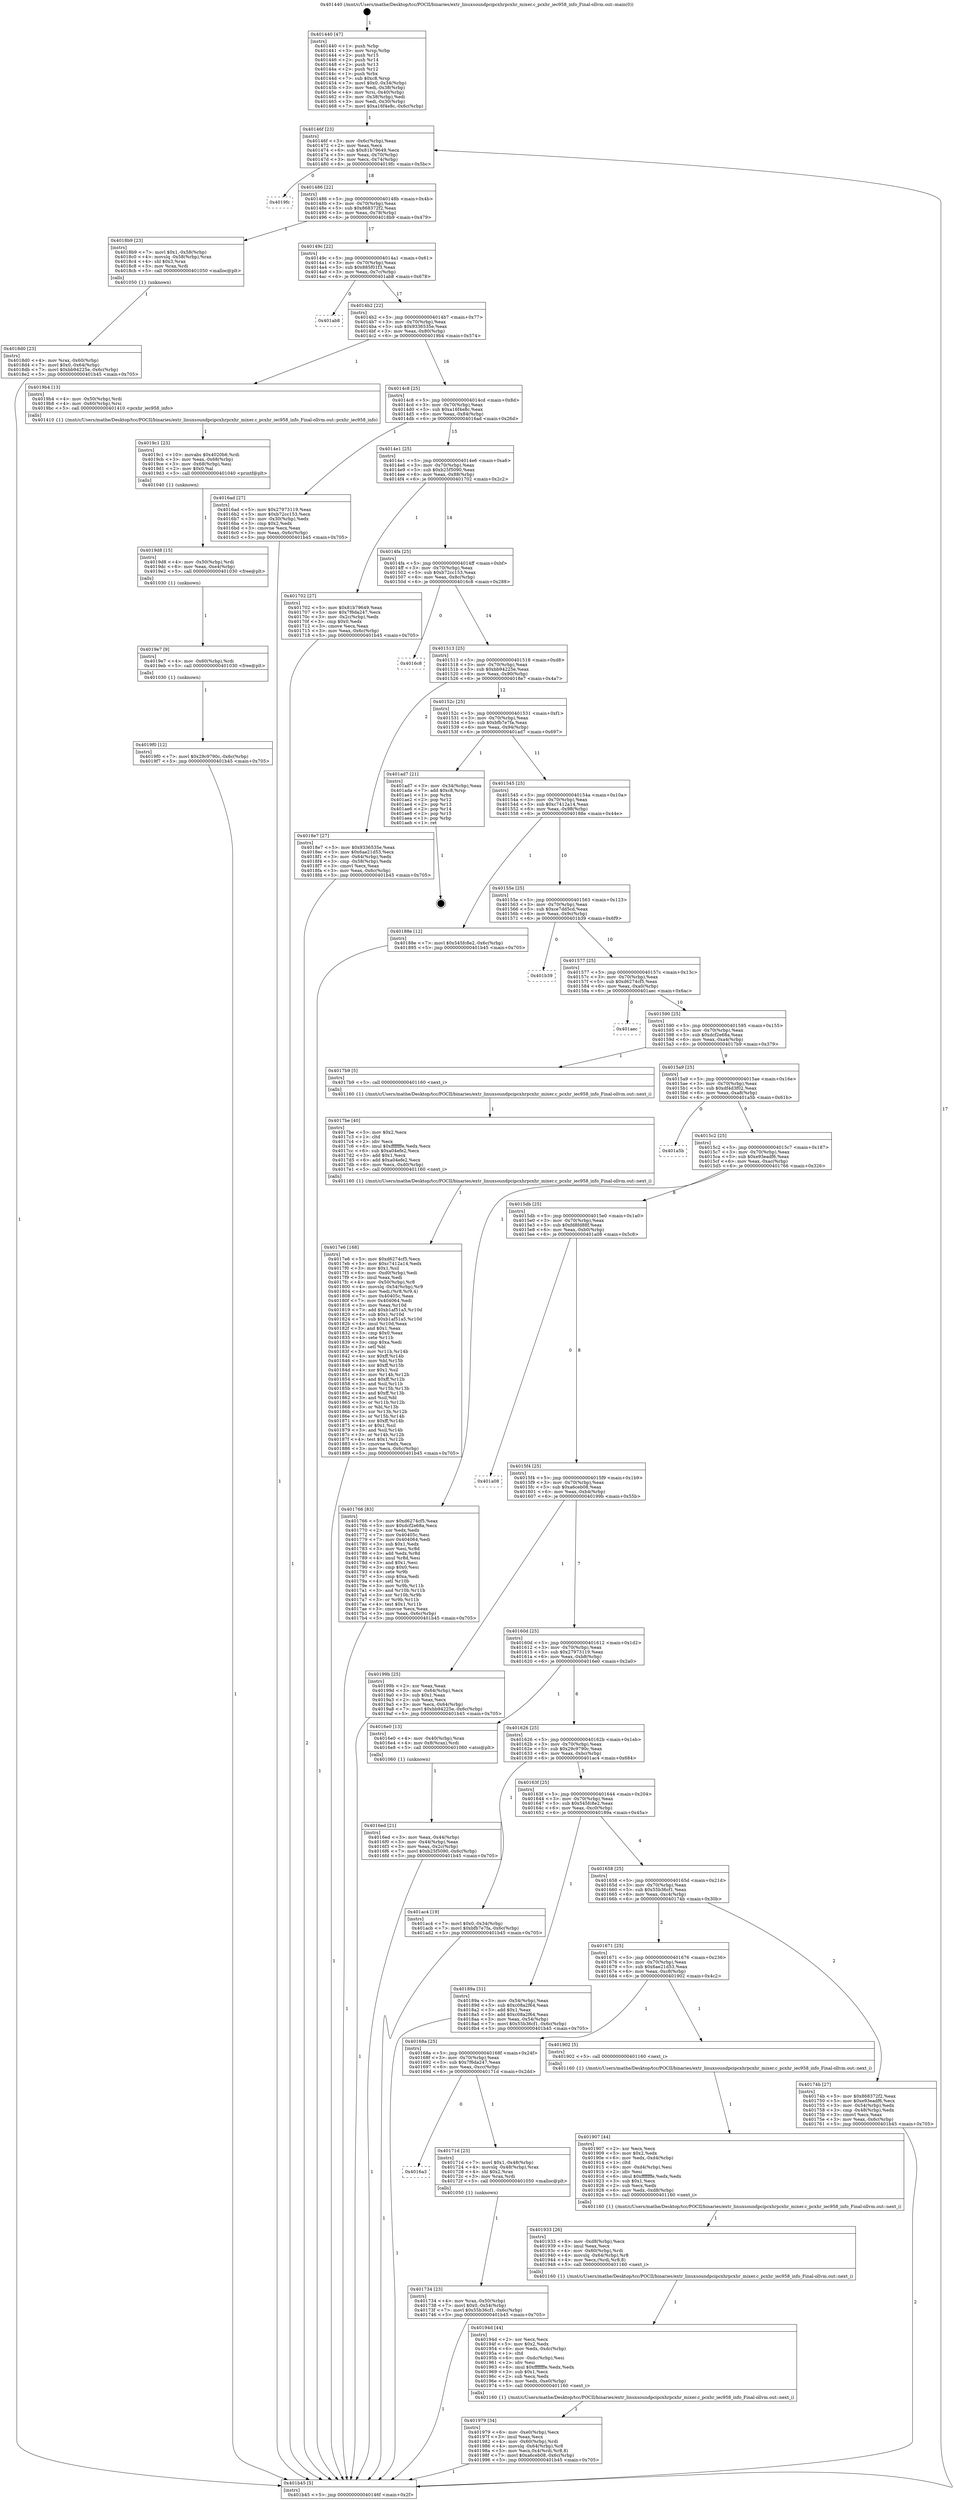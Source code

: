digraph "0x401440" {
  label = "0x401440 (/mnt/c/Users/mathe/Desktop/tcc/POCII/binaries/extr_linuxsoundpcipcxhrpcxhr_mixer.c_pcxhr_iec958_info_Final-ollvm.out::main(0))"
  labelloc = "t"
  node[shape=record]

  Entry [label="",width=0.3,height=0.3,shape=circle,fillcolor=black,style=filled]
  "0x40146f" [label="{
     0x40146f [23]\l
     | [instrs]\l
     &nbsp;&nbsp;0x40146f \<+3\>: mov -0x6c(%rbp),%eax\l
     &nbsp;&nbsp;0x401472 \<+2\>: mov %eax,%ecx\l
     &nbsp;&nbsp;0x401474 \<+6\>: sub $0x81b79649,%ecx\l
     &nbsp;&nbsp;0x40147a \<+3\>: mov %eax,-0x70(%rbp)\l
     &nbsp;&nbsp;0x40147d \<+3\>: mov %ecx,-0x74(%rbp)\l
     &nbsp;&nbsp;0x401480 \<+6\>: je 00000000004019fc \<main+0x5bc\>\l
  }"]
  "0x4019fc" [label="{
     0x4019fc\l
  }", style=dashed]
  "0x401486" [label="{
     0x401486 [22]\l
     | [instrs]\l
     &nbsp;&nbsp;0x401486 \<+5\>: jmp 000000000040148b \<main+0x4b\>\l
     &nbsp;&nbsp;0x40148b \<+3\>: mov -0x70(%rbp),%eax\l
     &nbsp;&nbsp;0x40148e \<+5\>: sub $0x868372f2,%eax\l
     &nbsp;&nbsp;0x401493 \<+3\>: mov %eax,-0x78(%rbp)\l
     &nbsp;&nbsp;0x401496 \<+6\>: je 00000000004018b9 \<main+0x479\>\l
  }"]
  Exit [label="",width=0.3,height=0.3,shape=circle,fillcolor=black,style=filled,peripheries=2]
  "0x4018b9" [label="{
     0x4018b9 [23]\l
     | [instrs]\l
     &nbsp;&nbsp;0x4018b9 \<+7\>: movl $0x1,-0x58(%rbp)\l
     &nbsp;&nbsp;0x4018c0 \<+4\>: movslq -0x58(%rbp),%rax\l
     &nbsp;&nbsp;0x4018c4 \<+4\>: shl $0x3,%rax\l
     &nbsp;&nbsp;0x4018c8 \<+3\>: mov %rax,%rdi\l
     &nbsp;&nbsp;0x4018cb \<+5\>: call 0000000000401050 \<malloc@plt\>\l
     | [calls]\l
     &nbsp;&nbsp;0x401050 \{1\} (unknown)\l
  }"]
  "0x40149c" [label="{
     0x40149c [22]\l
     | [instrs]\l
     &nbsp;&nbsp;0x40149c \<+5\>: jmp 00000000004014a1 \<main+0x61\>\l
     &nbsp;&nbsp;0x4014a1 \<+3\>: mov -0x70(%rbp),%eax\l
     &nbsp;&nbsp;0x4014a4 \<+5\>: sub $0x885f01f3,%eax\l
     &nbsp;&nbsp;0x4014a9 \<+3\>: mov %eax,-0x7c(%rbp)\l
     &nbsp;&nbsp;0x4014ac \<+6\>: je 0000000000401ab8 \<main+0x678\>\l
  }"]
  "0x4019f0" [label="{
     0x4019f0 [12]\l
     | [instrs]\l
     &nbsp;&nbsp;0x4019f0 \<+7\>: movl $0x29c9790c,-0x6c(%rbp)\l
     &nbsp;&nbsp;0x4019f7 \<+5\>: jmp 0000000000401b45 \<main+0x705\>\l
  }"]
  "0x401ab8" [label="{
     0x401ab8\l
  }", style=dashed]
  "0x4014b2" [label="{
     0x4014b2 [22]\l
     | [instrs]\l
     &nbsp;&nbsp;0x4014b2 \<+5\>: jmp 00000000004014b7 \<main+0x77\>\l
     &nbsp;&nbsp;0x4014b7 \<+3\>: mov -0x70(%rbp),%eax\l
     &nbsp;&nbsp;0x4014ba \<+5\>: sub $0x9336535e,%eax\l
     &nbsp;&nbsp;0x4014bf \<+3\>: mov %eax,-0x80(%rbp)\l
     &nbsp;&nbsp;0x4014c2 \<+6\>: je 00000000004019b4 \<main+0x574\>\l
  }"]
  "0x4019e7" [label="{
     0x4019e7 [9]\l
     | [instrs]\l
     &nbsp;&nbsp;0x4019e7 \<+4\>: mov -0x60(%rbp),%rdi\l
     &nbsp;&nbsp;0x4019eb \<+5\>: call 0000000000401030 \<free@plt\>\l
     | [calls]\l
     &nbsp;&nbsp;0x401030 \{1\} (unknown)\l
  }"]
  "0x4019b4" [label="{
     0x4019b4 [13]\l
     | [instrs]\l
     &nbsp;&nbsp;0x4019b4 \<+4\>: mov -0x50(%rbp),%rdi\l
     &nbsp;&nbsp;0x4019b8 \<+4\>: mov -0x60(%rbp),%rsi\l
     &nbsp;&nbsp;0x4019bc \<+5\>: call 0000000000401410 \<pcxhr_iec958_info\>\l
     | [calls]\l
     &nbsp;&nbsp;0x401410 \{1\} (/mnt/c/Users/mathe/Desktop/tcc/POCII/binaries/extr_linuxsoundpcipcxhrpcxhr_mixer.c_pcxhr_iec958_info_Final-ollvm.out::pcxhr_iec958_info)\l
  }"]
  "0x4014c8" [label="{
     0x4014c8 [25]\l
     | [instrs]\l
     &nbsp;&nbsp;0x4014c8 \<+5\>: jmp 00000000004014cd \<main+0x8d\>\l
     &nbsp;&nbsp;0x4014cd \<+3\>: mov -0x70(%rbp),%eax\l
     &nbsp;&nbsp;0x4014d0 \<+5\>: sub $0xa16f4e8c,%eax\l
     &nbsp;&nbsp;0x4014d5 \<+6\>: mov %eax,-0x84(%rbp)\l
     &nbsp;&nbsp;0x4014db \<+6\>: je 00000000004016ad \<main+0x26d\>\l
  }"]
  "0x4019d8" [label="{
     0x4019d8 [15]\l
     | [instrs]\l
     &nbsp;&nbsp;0x4019d8 \<+4\>: mov -0x50(%rbp),%rdi\l
     &nbsp;&nbsp;0x4019dc \<+6\>: mov %eax,-0xe4(%rbp)\l
     &nbsp;&nbsp;0x4019e2 \<+5\>: call 0000000000401030 \<free@plt\>\l
     | [calls]\l
     &nbsp;&nbsp;0x401030 \{1\} (unknown)\l
  }"]
  "0x4016ad" [label="{
     0x4016ad [27]\l
     | [instrs]\l
     &nbsp;&nbsp;0x4016ad \<+5\>: mov $0x27973119,%eax\l
     &nbsp;&nbsp;0x4016b2 \<+5\>: mov $0xb72cc153,%ecx\l
     &nbsp;&nbsp;0x4016b7 \<+3\>: mov -0x30(%rbp),%edx\l
     &nbsp;&nbsp;0x4016ba \<+3\>: cmp $0x2,%edx\l
     &nbsp;&nbsp;0x4016bd \<+3\>: cmovne %ecx,%eax\l
     &nbsp;&nbsp;0x4016c0 \<+3\>: mov %eax,-0x6c(%rbp)\l
     &nbsp;&nbsp;0x4016c3 \<+5\>: jmp 0000000000401b45 \<main+0x705\>\l
  }"]
  "0x4014e1" [label="{
     0x4014e1 [25]\l
     | [instrs]\l
     &nbsp;&nbsp;0x4014e1 \<+5\>: jmp 00000000004014e6 \<main+0xa6\>\l
     &nbsp;&nbsp;0x4014e6 \<+3\>: mov -0x70(%rbp),%eax\l
     &nbsp;&nbsp;0x4014e9 \<+5\>: sub $0xb25f5090,%eax\l
     &nbsp;&nbsp;0x4014ee \<+6\>: mov %eax,-0x88(%rbp)\l
     &nbsp;&nbsp;0x4014f4 \<+6\>: je 0000000000401702 \<main+0x2c2\>\l
  }"]
  "0x401b45" [label="{
     0x401b45 [5]\l
     | [instrs]\l
     &nbsp;&nbsp;0x401b45 \<+5\>: jmp 000000000040146f \<main+0x2f\>\l
  }"]
  "0x401440" [label="{
     0x401440 [47]\l
     | [instrs]\l
     &nbsp;&nbsp;0x401440 \<+1\>: push %rbp\l
     &nbsp;&nbsp;0x401441 \<+3\>: mov %rsp,%rbp\l
     &nbsp;&nbsp;0x401444 \<+2\>: push %r15\l
     &nbsp;&nbsp;0x401446 \<+2\>: push %r14\l
     &nbsp;&nbsp;0x401448 \<+2\>: push %r13\l
     &nbsp;&nbsp;0x40144a \<+2\>: push %r12\l
     &nbsp;&nbsp;0x40144c \<+1\>: push %rbx\l
     &nbsp;&nbsp;0x40144d \<+7\>: sub $0xc8,%rsp\l
     &nbsp;&nbsp;0x401454 \<+7\>: movl $0x0,-0x34(%rbp)\l
     &nbsp;&nbsp;0x40145b \<+3\>: mov %edi,-0x38(%rbp)\l
     &nbsp;&nbsp;0x40145e \<+4\>: mov %rsi,-0x40(%rbp)\l
     &nbsp;&nbsp;0x401462 \<+3\>: mov -0x38(%rbp),%edi\l
     &nbsp;&nbsp;0x401465 \<+3\>: mov %edi,-0x30(%rbp)\l
     &nbsp;&nbsp;0x401468 \<+7\>: movl $0xa16f4e8c,-0x6c(%rbp)\l
  }"]
  "0x4019c1" [label="{
     0x4019c1 [23]\l
     | [instrs]\l
     &nbsp;&nbsp;0x4019c1 \<+10\>: movabs $0x4020b6,%rdi\l
     &nbsp;&nbsp;0x4019cb \<+3\>: mov %eax,-0x68(%rbp)\l
     &nbsp;&nbsp;0x4019ce \<+3\>: mov -0x68(%rbp),%esi\l
     &nbsp;&nbsp;0x4019d1 \<+2\>: mov $0x0,%al\l
     &nbsp;&nbsp;0x4019d3 \<+5\>: call 0000000000401040 \<printf@plt\>\l
     | [calls]\l
     &nbsp;&nbsp;0x401040 \{1\} (unknown)\l
  }"]
  "0x401702" [label="{
     0x401702 [27]\l
     | [instrs]\l
     &nbsp;&nbsp;0x401702 \<+5\>: mov $0x81b79649,%eax\l
     &nbsp;&nbsp;0x401707 \<+5\>: mov $0x7f6da247,%ecx\l
     &nbsp;&nbsp;0x40170c \<+3\>: mov -0x2c(%rbp),%edx\l
     &nbsp;&nbsp;0x40170f \<+3\>: cmp $0x0,%edx\l
     &nbsp;&nbsp;0x401712 \<+3\>: cmove %ecx,%eax\l
     &nbsp;&nbsp;0x401715 \<+3\>: mov %eax,-0x6c(%rbp)\l
     &nbsp;&nbsp;0x401718 \<+5\>: jmp 0000000000401b45 \<main+0x705\>\l
  }"]
  "0x4014fa" [label="{
     0x4014fa [25]\l
     | [instrs]\l
     &nbsp;&nbsp;0x4014fa \<+5\>: jmp 00000000004014ff \<main+0xbf\>\l
     &nbsp;&nbsp;0x4014ff \<+3\>: mov -0x70(%rbp),%eax\l
     &nbsp;&nbsp;0x401502 \<+5\>: sub $0xb72cc153,%eax\l
     &nbsp;&nbsp;0x401507 \<+6\>: mov %eax,-0x8c(%rbp)\l
     &nbsp;&nbsp;0x40150d \<+6\>: je 00000000004016c8 \<main+0x288\>\l
  }"]
  "0x401979" [label="{
     0x401979 [34]\l
     | [instrs]\l
     &nbsp;&nbsp;0x401979 \<+6\>: mov -0xe0(%rbp),%ecx\l
     &nbsp;&nbsp;0x40197f \<+3\>: imul %eax,%ecx\l
     &nbsp;&nbsp;0x401982 \<+4\>: mov -0x60(%rbp),%rdi\l
     &nbsp;&nbsp;0x401986 \<+4\>: movslq -0x64(%rbp),%r8\l
     &nbsp;&nbsp;0x40198a \<+5\>: mov %ecx,0x4(%rdi,%r8,8)\l
     &nbsp;&nbsp;0x40198f \<+7\>: movl $0xa6ceb08,-0x6c(%rbp)\l
     &nbsp;&nbsp;0x401996 \<+5\>: jmp 0000000000401b45 \<main+0x705\>\l
  }"]
  "0x4016c8" [label="{
     0x4016c8\l
  }", style=dashed]
  "0x401513" [label="{
     0x401513 [25]\l
     | [instrs]\l
     &nbsp;&nbsp;0x401513 \<+5\>: jmp 0000000000401518 \<main+0xd8\>\l
     &nbsp;&nbsp;0x401518 \<+3\>: mov -0x70(%rbp),%eax\l
     &nbsp;&nbsp;0x40151b \<+5\>: sub $0xbb94225e,%eax\l
     &nbsp;&nbsp;0x401520 \<+6\>: mov %eax,-0x90(%rbp)\l
     &nbsp;&nbsp;0x401526 \<+6\>: je 00000000004018e7 \<main+0x4a7\>\l
  }"]
  "0x40194d" [label="{
     0x40194d [44]\l
     | [instrs]\l
     &nbsp;&nbsp;0x40194d \<+2\>: xor %ecx,%ecx\l
     &nbsp;&nbsp;0x40194f \<+5\>: mov $0x2,%edx\l
     &nbsp;&nbsp;0x401954 \<+6\>: mov %edx,-0xdc(%rbp)\l
     &nbsp;&nbsp;0x40195a \<+1\>: cltd\l
     &nbsp;&nbsp;0x40195b \<+6\>: mov -0xdc(%rbp),%esi\l
     &nbsp;&nbsp;0x401961 \<+2\>: idiv %esi\l
     &nbsp;&nbsp;0x401963 \<+6\>: imul $0xfffffffe,%edx,%edx\l
     &nbsp;&nbsp;0x401969 \<+3\>: sub $0x1,%ecx\l
     &nbsp;&nbsp;0x40196c \<+2\>: sub %ecx,%edx\l
     &nbsp;&nbsp;0x40196e \<+6\>: mov %edx,-0xe0(%rbp)\l
     &nbsp;&nbsp;0x401974 \<+5\>: call 0000000000401160 \<next_i\>\l
     | [calls]\l
     &nbsp;&nbsp;0x401160 \{1\} (/mnt/c/Users/mathe/Desktop/tcc/POCII/binaries/extr_linuxsoundpcipcxhrpcxhr_mixer.c_pcxhr_iec958_info_Final-ollvm.out::next_i)\l
  }"]
  "0x4018e7" [label="{
     0x4018e7 [27]\l
     | [instrs]\l
     &nbsp;&nbsp;0x4018e7 \<+5\>: mov $0x9336535e,%eax\l
     &nbsp;&nbsp;0x4018ec \<+5\>: mov $0x6ae21d53,%ecx\l
     &nbsp;&nbsp;0x4018f1 \<+3\>: mov -0x64(%rbp),%edx\l
     &nbsp;&nbsp;0x4018f4 \<+3\>: cmp -0x58(%rbp),%edx\l
     &nbsp;&nbsp;0x4018f7 \<+3\>: cmovl %ecx,%eax\l
     &nbsp;&nbsp;0x4018fa \<+3\>: mov %eax,-0x6c(%rbp)\l
     &nbsp;&nbsp;0x4018fd \<+5\>: jmp 0000000000401b45 \<main+0x705\>\l
  }"]
  "0x40152c" [label="{
     0x40152c [25]\l
     | [instrs]\l
     &nbsp;&nbsp;0x40152c \<+5\>: jmp 0000000000401531 \<main+0xf1\>\l
     &nbsp;&nbsp;0x401531 \<+3\>: mov -0x70(%rbp),%eax\l
     &nbsp;&nbsp;0x401534 \<+5\>: sub $0xbfb7e7fa,%eax\l
     &nbsp;&nbsp;0x401539 \<+6\>: mov %eax,-0x94(%rbp)\l
     &nbsp;&nbsp;0x40153f \<+6\>: je 0000000000401ad7 \<main+0x697\>\l
  }"]
  "0x401933" [label="{
     0x401933 [26]\l
     | [instrs]\l
     &nbsp;&nbsp;0x401933 \<+6\>: mov -0xd8(%rbp),%ecx\l
     &nbsp;&nbsp;0x401939 \<+3\>: imul %eax,%ecx\l
     &nbsp;&nbsp;0x40193c \<+4\>: mov -0x60(%rbp),%rdi\l
     &nbsp;&nbsp;0x401940 \<+4\>: movslq -0x64(%rbp),%r8\l
     &nbsp;&nbsp;0x401944 \<+4\>: mov %ecx,(%rdi,%r8,8)\l
     &nbsp;&nbsp;0x401948 \<+5\>: call 0000000000401160 \<next_i\>\l
     | [calls]\l
     &nbsp;&nbsp;0x401160 \{1\} (/mnt/c/Users/mathe/Desktop/tcc/POCII/binaries/extr_linuxsoundpcipcxhrpcxhr_mixer.c_pcxhr_iec958_info_Final-ollvm.out::next_i)\l
  }"]
  "0x401ad7" [label="{
     0x401ad7 [21]\l
     | [instrs]\l
     &nbsp;&nbsp;0x401ad7 \<+3\>: mov -0x34(%rbp),%eax\l
     &nbsp;&nbsp;0x401ada \<+7\>: add $0xc8,%rsp\l
     &nbsp;&nbsp;0x401ae1 \<+1\>: pop %rbx\l
     &nbsp;&nbsp;0x401ae2 \<+2\>: pop %r12\l
     &nbsp;&nbsp;0x401ae4 \<+2\>: pop %r13\l
     &nbsp;&nbsp;0x401ae6 \<+2\>: pop %r14\l
     &nbsp;&nbsp;0x401ae8 \<+2\>: pop %r15\l
     &nbsp;&nbsp;0x401aea \<+1\>: pop %rbp\l
     &nbsp;&nbsp;0x401aeb \<+1\>: ret\l
  }"]
  "0x401545" [label="{
     0x401545 [25]\l
     | [instrs]\l
     &nbsp;&nbsp;0x401545 \<+5\>: jmp 000000000040154a \<main+0x10a\>\l
     &nbsp;&nbsp;0x40154a \<+3\>: mov -0x70(%rbp),%eax\l
     &nbsp;&nbsp;0x40154d \<+5\>: sub $0xc7412a14,%eax\l
     &nbsp;&nbsp;0x401552 \<+6\>: mov %eax,-0x98(%rbp)\l
     &nbsp;&nbsp;0x401558 \<+6\>: je 000000000040188e \<main+0x44e\>\l
  }"]
  "0x401907" [label="{
     0x401907 [44]\l
     | [instrs]\l
     &nbsp;&nbsp;0x401907 \<+2\>: xor %ecx,%ecx\l
     &nbsp;&nbsp;0x401909 \<+5\>: mov $0x2,%edx\l
     &nbsp;&nbsp;0x40190e \<+6\>: mov %edx,-0xd4(%rbp)\l
     &nbsp;&nbsp;0x401914 \<+1\>: cltd\l
     &nbsp;&nbsp;0x401915 \<+6\>: mov -0xd4(%rbp),%esi\l
     &nbsp;&nbsp;0x40191b \<+2\>: idiv %esi\l
     &nbsp;&nbsp;0x40191d \<+6\>: imul $0xfffffffe,%edx,%edx\l
     &nbsp;&nbsp;0x401923 \<+3\>: sub $0x1,%ecx\l
     &nbsp;&nbsp;0x401926 \<+2\>: sub %ecx,%edx\l
     &nbsp;&nbsp;0x401928 \<+6\>: mov %edx,-0xd8(%rbp)\l
     &nbsp;&nbsp;0x40192e \<+5\>: call 0000000000401160 \<next_i\>\l
     | [calls]\l
     &nbsp;&nbsp;0x401160 \{1\} (/mnt/c/Users/mathe/Desktop/tcc/POCII/binaries/extr_linuxsoundpcipcxhrpcxhr_mixer.c_pcxhr_iec958_info_Final-ollvm.out::next_i)\l
  }"]
  "0x40188e" [label="{
     0x40188e [12]\l
     | [instrs]\l
     &nbsp;&nbsp;0x40188e \<+7\>: movl $0x545fc8e2,-0x6c(%rbp)\l
     &nbsp;&nbsp;0x401895 \<+5\>: jmp 0000000000401b45 \<main+0x705\>\l
  }"]
  "0x40155e" [label="{
     0x40155e [25]\l
     | [instrs]\l
     &nbsp;&nbsp;0x40155e \<+5\>: jmp 0000000000401563 \<main+0x123\>\l
     &nbsp;&nbsp;0x401563 \<+3\>: mov -0x70(%rbp),%eax\l
     &nbsp;&nbsp;0x401566 \<+5\>: sub $0xce7dd5cd,%eax\l
     &nbsp;&nbsp;0x40156b \<+6\>: mov %eax,-0x9c(%rbp)\l
     &nbsp;&nbsp;0x401571 \<+6\>: je 0000000000401b39 \<main+0x6f9\>\l
  }"]
  "0x4018d0" [label="{
     0x4018d0 [23]\l
     | [instrs]\l
     &nbsp;&nbsp;0x4018d0 \<+4\>: mov %rax,-0x60(%rbp)\l
     &nbsp;&nbsp;0x4018d4 \<+7\>: movl $0x0,-0x64(%rbp)\l
     &nbsp;&nbsp;0x4018db \<+7\>: movl $0xbb94225e,-0x6c(%rbp)\l
     &nbsp;&nbsp;0x4018e2 \<+5\>: jmp 0000000000401b45 \<main+0x705\>\l
  }"]
  "0x401b39" [label="{
     0x401b39\l
  }", style=dashed]
  "0x401577" [label="{
     0x401577 [25]\l
     | [instrs]\l
     &nbsp;&nbsp;0x401577 \<+5\>: jmp 000000000040157c \<main+0x13c\>\l
     &nbsp;&nbsp;0x40157c \<+3\>: mov -0x70(%rbp),%eax\l
     &nbsp;&nbsp;0x40157f \<+5\>: sub $0xd6274cf5,%eax\l
     &nbsp;&nbsp;0x401584 \<+6\>: mov %eax,-0xa0(%rbp)\l
     &nbsp;&nbsp;0x40158a \<+6\>: je 0000000000401aec \<main+0x6ac\>\l
  }"]
  "0x4017e6" [label="{
     0x4017e6 [168]\l
     | [instrs]\l
     &nbsp;&nbsp;0x4017e6 \<+5\>: mov $0xd6274cf5,%ecx\l
     &nbsp;&nbsp;0x4017eb \<+5\>: mov $0xc7412a14,%edx\l
     &nbsp;&nbsp;0x4017f0 \<+3\>: mov $0x1,%sil\l
     &nbsp;&nbsp;0x4017f3 \<+6\>: mov -0xd0(%rbp),%edi\l
     &nbsp;&nbsp;0x4017f9 \<+3\>: imul %eax,%edi\l
     &nbsp;&nbsp;0x4017fc \<+4\>: mov -0x50(%rbp),%r8\l
     &nbsp;&nbsp;0x401800 \<+4\>: movslq -0x54(%rbp),%r9\l
     &nbsp;&nbsp;0x401804 \<+4\>: mov %edi,(%r8,%r9,4)\l
     &nbsp;&nbsp;0x401808 \<+7\>: mov 0x40405c,%eax\l
     &nbsp;&nbsp;0x40180f \<+7\>: mov 0x404064,%edi\l
     &nbsp;&nbsp;0x401816 \<+3\>: mov %eax,%r10d\l
     &nbsp;&nbsp;0x401819 \<+7\>: add $0xb1af51a5,%r10d\l
     &nbsp;&nbsp;0x401820 \<+4\>: sub $0x1,%r10d\l
     &nbsp;&nbsp;0x401824 \<+7\>: sub $0xb1af51a5,%r10d\l
     &nbsp;&nbsp;0x40182b \<+4\>: imul %r10d,%eax\l
     &nbsp;&nbsp;0x40182f \<+3\>: and $0x1,%eax\l
     &nbsp;&nbsp;0x401832 \<+3\>: cmp $0x0,%eax\l
     &nbsp;&nbsp;0x401835 \<+4\>: sete %r11b\l
     &nbsp;&nbsp;0x401839 \<+3\>: cmp $0xa,%edi\l
     &nbsp;&nbsp;0x40183c \<+3\>: setl %bl\l
     &nbsp;&nbsp;0x40183f \<+3\>: mov %r11b,%r14b\l
     &nbsp;&nbsp;0x401842 \<+4\>: xor $0xff,%r14b\l
     &nbsp;&nbsp;0x401846 \<+3\>: mov %bl,%r15b\l
     &nbsp;&nbsp;0x401849 \<+4\>: xor $0xff,%r15b\l
     &nbsp;&nbsp;0x40184d \<+4\>: xor $0x1,%sil\l
     &nbsp;&nbsp;0x401851 \<+3\>: mov %r14b,%r12b\l
     &nbsp;&nbsp;0x401854 \<+4\>: and $0xff,%r12b\l
     &nbsp;&nbsp;0x401858 \<+3\>: and %sil,%r11b\l
     &nbsp;&nbsp;0x40185b \<+3\>: mov %r15b,%r13b\l
     &nbsp;&nbsp;0x40185e \<+4\>: and $0xff,%r13b\l
     &nbsp;&nbsp;0x401862 \<+3\>: and %sil,%bl\l
     &nbsp;&nbsp;0x401865 \<+3\>: or %r11b,%r12b\l
     &nbsp;&nbsp;0x401868 \<+3\>: or %bl,%r13b\l
     &nbsp;&nbsp;0x40186b \<+3\>: xor %r13b,%r12b\l
     &nbsp;&nbsp;0x40186e \<+3\>: or %r15b,%r14b\l
     &nbsp;&nbsp;0x401871 \<+4\>: xor $0xff,%r14b\l
     &nbsp;&nbsp;0x401875 \<+4\>: or $0x1,%sil\l
     &nbsp;&nbsp;0x401879 \<+3\>: and %sil,%r14b\l
     &nbsp;&nbsp;0x40187c \<+3\>: or %r14b,%r12b\l
     &nbsp;&nbsp;0x40187f \<+4\>: test $0x1,%r12b\l
     &nbsp;&nbsp;0x401883 \<+3\>: cmovne %edx,%ecx\l
     &nbsp;&nbsp;0x401886 \<+3\>: mov %ecx,-0x6c(%rbp)\l
     &nbsp;&nbsp;0x401889 \<+5\>: jmp 0000000000401b45 \<main+0x705\>\l
  }"]
  "0x401aec" [label="{
     0x401aec\l
  }", style=dashed]
  "0x401590" [label="{
     0x401590 [25]\l
     | [instrs]\l
     &nbsp;&nbsp;0x401590 \<+5\>: jmp 0000000000401595 \<main+0x155\>\l
     &nbsp;&nbsp;0x401595 \<+3\>: mov -0x70(%rbp),%eax\l
     &nbsp;&nbsp;0x401598 \<+5\>: sub $0xdcf2e68a,%eax\l
     &nbsp;&nbsp;0x40159d \<+6\>: mov %eax,-0xa4(%rbp)\l
     &nbsp;&nbsp;0x4015a3 \<+6\>: je 00000000004017b9 \<main+0x379\>\l
  }"]
  "0x4017be" [label="{
     0x4017be [40]\l
     | [instrs]\l
     &nbsp;&nbsp;0x4017be \<+5\>: mov $0x2,%ecx\l
     &nbsp;&nbsp;0x4017c3 \<+1\>: cltd\l
     &nbsp;&nbsp;0x4017c4 \<+2\>: idiv %ecx\l
     &nbsp;&nbsp;0x4017c6 \<+6\>: imul $0xfffffffe,%edx,%ecx\l
     &nbsp;&nbsp;0x4017cc \<+6\>: sub $0xa04efe2,%ecx\l
     &nbsp;&nbsp;0x4017d2 \<+3\>: add $0x1,%ecx\l
     &nbsp;&nbsp;0x4017d5 \<+6\>: add $0xa04efe2,%ecx\l
     &nbsp;&nbsp;0x4017db \<+6\>: mov %ecx,-0xd0(%rbp)\l
     &nbsp;&nbsp;0x4017e1 \<+5\>: call 0000000000401160 \<next_i\>\l
     | [calls]\l
     &nbsp;&nbsp;0x401160 \{1\} (/mnt/c/Users/mathe/Desktop/tcc/POCII/binaries/extr_linuxsoundpcipcxhrpcxhr_mixer.c_pcxhr_iec958_info_Final-ollvm.out::next_i)\l
  }"]
  "0x4017b9" [label="{
     0x4017b9 [5]\l
     | [instrs]\l
     &nbsp;&nbsp;0x4017b9 \<+5\>: call 0000000000401160 \<next_i\>\l
     | [calls]\l
     &nbsp;&nbsp;0x401160 \{1\} (/mnt/c/Users/mathe/Desktop/tcc/POCII/binaries/extr_linuxsoundpcipcxhrpcxhr_mixer.c_pcxhr_iec958_info_Final-ollvm.out::next_i)\l
  }"]
  "0x4015a9" [label="{
     0x4015a9 [25]\l
     | [instrs]\l
     &nbsp;&nbsp;0x4015a9 \<+5\>: jmp 00000000004015ae \<main+0x16e\>\l
     &nbsp;&nbsp;0x4015ae \<+3\>: mov -0x70(%rbp),%eax\l
     &nbsp;&nbsp;0x4015b1 \<+5\>: sub $0xdf4d3f02,%eax\l
     &nbsp;&nbsp;0x4015b6 \<+6\>: mov %eax,-0xa8(%rbp)\l
     &nbsp;&nbsp;0x4015bc \<+6\>: je 0000000000401a5b \<main+0x61b\>\l
  }"]
  "0x401734" [label="{
     0x401734 [23]\l
     | [instrs]\l
     &nbsp;&nbsp;0x401734 \<+4\>: mov %rax,-0x50(%rbp)\l
     &nbsp;&nbsp;0x401738 \<+7\>: movl $0x0,-0x54(%rbp)\l
     &nbsp;&nbsp;0x40173f \<+7\>: movl $0x55b36cf1,-0x6c(%rbp)\l
     &nbsp;&nbsp;0x401746 \<+5\>: jmp 0000000000401b45 \<main+0x705\>\l
  }"]
  "0x401a5b" [label="{
     0x401a5b\l
  }", style=dashed]
  "0x4015c2" [label="{
     0x4015c2 [25]\l
     | [instrs]\l
     &nbsp;&nbsp;0x4015c2 \<+5\>: jmp 00000000004015c7 \<main+0x187\>\l
     &nbsp;&nbsp;0x4015c7 \<+3\>: mov -0x70(%rbp),%eax\l
     &nbsp;&nbsp;0x4015ca \<+5\>: sub $0xe93eadf6,%eax\l
     &nbsp;&nbsp;0x4015cf \<+6\>: mov %eax,-0xac(%rbp)\l
     &nbsp;&nbsp;0x4015d5 \<+6\>: je 0000000000401766 \<main+0x326\>\l
  }"]
  "0x4016a3" [label="{
     0x4016a3\l
  }", style=dashed]
  "0x401766" [label="{
     0x401766 [83]\l
     | [instrs]\l
     &nbsp;&nbsp;0x401766 \<+5\>: mov $0xd6274cf5,%eax\l
     &nbsp;&nbsp;0x40176b \<+5\>: mov $0xdcf2e68a,%ecx\l
     &nbsp;&nbsp;0x401770 \<+2\>: xor %edx,%edx\l
     &nbsp;&nbsp;0x401772 \<+7\>: mov 0x40405c,%esi\l
     &nbsp;&nbsp;0x401779 \<+7\>: mov 0x404064,%edi\l
     &nbsp;&nbsp;0x401780 \<+3\>: sub $0x1,%edx\l
     &nbsp;&nbsp;0x401783 \<+3\>: mov %esi,%r8d\l
     &nbsp;&nbsp;0x401786 \<+3\>: add %edx,%r8d\l
     &nbsp;&nbsp;0x401789 \<+4\>: imul %r8d,%esi\l
     &nbsp;&nbsp;0x40178d \<+3\>: and $0x1,%esi\l
     &nbsp;&nbsp;0x401790 \<+3\>: cmp $0x0,%esi\l
     &nbsp;&nbsp;0x401793 \<+4\>: sete %r9b\l
     &nbsp;&nbsp;0x401797 \<+3\>: cmp $0xa,%edi\l
     &nbsp;&nbsp;0x40179a \<+4\>: setl %r10b\l
     &nbsp;&nbsp;0x40179e \<+3\>: mov %r9b,%r11b\l
     &nbsp;&nbsp;0x4017a1 \<+3\>: and %r10b,%r11b\l
     &nbsp;&nbsp;0x4017a4 \<+3\>: xor %r10b,%r9b\l
     &nbsp;&nbsp;0x4017a7 \<+3\>: or %r9b,%r11b\l
     &nbsp;&nbsp;0x4017aa \<+4\>: test $0x1,%r11b\l
     &nbsp;&nbsp;0x4017ae \<+3\>: cmovne %ecx,%eax\l
     &nbsp;&nbsp;0x4017b1 \<+3\>: mov %eax,-0x6c(%rbp)\l
     &nbsp;&nbsp;0x4017b4 \<+5\>: jmp 0000000000401b45 \<main+0x705\>\l
  }"]
  "0x4015db" [label="{
     0x4015db [25]\l
     | [instrs]\l
     &nbsp;&nbsp;0x4015db \<+5\>: jmp 00000000004015e0 \<main+0x1a0\>\l
     &nbsp;&nbsp;0x4015e0 \<+3\>: mov -0x70(%rbp),%eax\l
     &nbsp;&nbsp;0x4015e3 \<+5\>: sub $0xfd8fd88f,%eax\l
     &nbsp;&nbsp;0x4015e8 \<+6\>: mov %eax,-0xb0(%rbp)\l
     &nbsp;&nbsp;0x4015ee \<+6\>: je 0000000000401a08 \<main+0x5c8\>\l
  }"]
  "0x40171d" [label="{
     0x40171d [23]\l
     | [instrs]\l
     &nbsp;&nbsp;0x40171d \<+7\>: movl $0x1,-0x48(%rbp)\l
     &nbsp;&nbsp;0x401724 \<+4\>: movslq -0x48(%rbp),%rax\l
     &nbsp;&nbsp;0x401728 \<+4\>: shl $0x2,%rax\l
     &nbsp;&nbsp;0x40172c \<+3\>: mov %rax,%rdi\l
     &nbsp;&nbsp;0x40172f \<+5\>: call 0000000000401050 \<malloc@plt\>\l
     | [calls]\l
     &nbsp;&nbsp;0x401050 \{1\} (unknown)\l
  }"]
  "0x401a08" [label="{
     0x401a08\l
  }", style=dashed]
  "0x4015f4" [label="{
     0x4015f4 [25]\l
     | [instrs]\l
     &nbsp;&nbsp;0x4015f4 \<+5\>: jmp 00000000004015f9 \<main+0x1b9\>\l
     &nbsp;&nbsp;0x4015f9 \<+3\>: mov -0x70(%rbp),%eax\l
     &nbsp;&nbsp;0x4015fc \<+5\>: sub $0xa6ceb08,%eax\l
     &nbsp;&nbsp;0x401601 \<+6\>: mov %eax,-0xb4(%rbp)\l
     &nbsp;&nbsp;0x401607 \<+6\>: je 000000000040199b \<main+0x55b\>\l
  }"]
  "0x40168a" [label="{
     0x40168a [25]\l
     | [instrs]\l
     &nbsp;&nbsp;0x40168a \<+5\>: jmp 000000000040168f \<main+0x24f\>\l
     &nbsp;&nbsp;0x40168f \<+3\>: mov -0x70(%rbp),%eax\l
     &nbsp;&nbsp;0x401692 \<+5\>: sub $0x7f6da247,%eax\l
     &nbsp;&nbsp;0x401697 \<+6\>: mov %eax,-0xcc(%rbp)\l
     &nbsp;&nbsp;0x40169d \<+6\>: je 000000000040171d \<main+0x2dd\>\l
  }"]
  "0x40199b" [label="{
     0x40199b [25]\l
     | [instrs]\l
     &nbsp;&nbsp;0x40199b \<+2\>: xor %eax,%eax\l
     &nbsp;&nbsp;0x40199d \<+3\>: mov -0x64(%rbp),%ecx\l
     &nbsp;&nbsp;0x4019a0 \<+3\>: sub $0x1,%eax\l
     &nbsp;&nbsp;0x4019a3 \<+2\>: sub %eax,%ecx\l
     &nbsp;&nbsp;0x4019a5 \<+3\>: mov %ecx,-0x64(%rbp)\l
     &nbsp;&nbsp;0x4019a8 \<+7\>: movl $0xbb94225e,-0x6c(%rbp)\l
     &nbsp;&nbsp;0x4019af \<+5\>: jmp 0000000000401b45 \<main+0x705\>\l
  }"]
  "0x40160d" [label="{
     0x40160d [25]\l
     | [instrs]\l
     &nbsp;&nbsp;0x40160d \<+5\>: jmp 0000000000401612 \<main+0x1d2\>\l
     &nbsp;&nbsp;0x401612 \<+3\>: mov -0x70(%rbp),%eax\l
     &nbsp;&nbsp;0x401615 \<+5\>: sub $0x27973119,%eax\l
     &nbsp;&nbsp;0x40161a \<+6\>: mov %eax,-0xb8(%rbp)\l
     &nbsp;&nbsp;0x401620 \<+6\>: je 00000000004016e0 \<main+0x2a0\>\l
  }"]
  "0x401902" [label="{
     0x401902 [5]\l
     | [instrs]\l
     &nbsp;&nbsp;0x401902 \<+5\>: call 0000000000401160 \<next_i\>\l
     | [calls]\l
     &nbsp;&nbsp;0x401160 \{1\} (/mnt/c/Users/mathe/Desktop/tcc/POCII/binaries/extr_linuxsoundpcipcxhrpcxhr_mixer.c_pcxhr_iec958_info_Final-ollvm.out::next_i)\l
  }"]
  "0x4016e0" [label="{
     0x4016e0 [13]\l
     | [instrs]\l
     &nbsp;&nbsp;0x4016e0 \<+4\>: mov -0x40(%rbp),%rax\l
     &nbsp;&nbsp;0x4016e4 \<+4\>: mov 0x8(%rax),%rdi\l
     &nbsp;&nbsp;0x4016e8 \<+5\>: call 0000000000401060 \<atoi@plt\>\l
     | [calls]\l
     &nbsp;&nbsp;0x401060 \{1\} (unknown)\l
  }"]
  "0x401626" [label="{
     0x401626 [25]\l
     | [instrs]\l
     &nbsp;&nbsp;0x401626 \<+5\>: jmp 000000000040162b \<main+0x1eb\>\l
     &nbsp;&nbsp;0x40162b \<+3\>: mov -0x70(%rbp),%eax\l
     &nbsp;&nbsp;0x40162e \<+5\>: sub $0x29c9790c,%eax\l
     &nbsp;&nbsp;0x401633 \<+6\>: mov %eax,-0xbc(%rbp)\l
     &nbsp;&nbsp;0x401639 \<+6\>: je 0000000000401ac4 \<main+0x684\>\l
  }"]
  "0x4016ed" [label="{
     0x4016ed [21]\l
     | [instrs]\l
     &nbsp;&nbsp;0x4016ed \<+3\>: mov %eax,-0x44(%rbp)\l
     &nbsp;&nbsp;0x4016f0 \<+3\>: mov -0x44(%rbp),%eax\l
     &nbsp;&nbsp;0x4016f3 \<+3\>: mov %eax,-0x2c(%rbp)\l
     &nbsp;&nbsp;0x4016f6 \<+7\>: movl $0xb25f5090,-0x6c(%rbp)\l
     &nbsp;&nbsp;0x4016fd \<+5\>: jmp 0000000000401b45 \<main+0x705\>\l
  }"]
  "0x401671" [label="{
     0x401671 [25]\l
     | [instrs]\l
     &nbsp;&nbsp;0x401671 \<+5\>: jmp 0000000000401676 \<main+0x236\>\l
     &nbsp;&nbsp;0x401676 \<+3\>: mov -0x70(%rbp),%eax\l
     &nbsp;&nbsp;0x401679 \<+5\>: sub $0x6ae21d53,%eax\l
     &nbsp;&nbsp;0x40167e \<+6\>: mov %eax,-0xc8(%rbp)\l
     &nbsp;&nbsp;0x401684 \<+6\>: je 0000000000401902 \<main+0x4c2\>\l
  }"]
  "0x401ac4" [label="{
     0x401ac4 [19]\l
     | [instrs]\l
     &nbsp;&nbsp;0x401ac4 \<+7\>: movl $0x0,-0x34(%rbp)\l
     &nbsp;&nbsp;0x401acb \<+7\>: movl $0xbfb7e7fa,-0x6c(%rbp)\l
     &nbsp;&nbsp;0x401ad2 \<+5\>: jmp 0000000000401b45 \<main+0x705\>\l
  }"]
  "0x40163f" [label="{
     0x40163f [25]\l
     | [instrs]\l
     &nbsp;&nbsp;0x40163f \<+5\>: jmp 0000000000401644 \<main+0x204\>\l
     &nbsp;&nbsp;0x401644 \<+3\>: mov -0x70(%rbp),%eax\l
     &nbsp;&nbsp;0x401647 \<+5\>: sub $0x545fc8e2,%eax\l
     &nbsp;&nbsp;0x40164c \<+6\>: mov %eax,-0xc0(%rbp)\l
     &nbsp;&nbsp;0x401652 \<+6\>: je 000000000040189a \<main+0x45a\>\l
  }"]
  "0x40174b" [label="{
     0x40174b [27]\l
     | [instrs]\l
     &nbsp;&nbsp;0x40174b \<+5\>: mov $0x868372f2,%eax\l
     &nbsp;&nbsp;0x401750 \<+5\>: mov $0xe93eadf6,%ecx\l
     &nbsp;&nbsp;0x401755 \<+3\>: mov -0x54(%rbp),%edx\l
     &nbsp;&nbsp;0x401758 \<+3\>: cmp -0x48(%rbp),%edx\l
     &nbsp;&nbsp;0x40175b \<+3\>: cmovl %ecx,%eax\l
     &nbsp;&nbsp;0x40175e \<+3\>: mov %eax,-0x6c(%rbp)\l
     &nbsp;&nbsp;0x401761 \<+5\>: jmp 0000000000401b45 \<main+0x705\>\l
  }"]
  "0x40189a" [label="{
     0x40189a [31]\l
     | [instrs]\l
     &nbsp;&nbsp;0x40189a \<+3\>: mov -0x54(%rbp),%eax\l
     &nbsp;&nbsp;0x40189d \<+5\>: sub $0xc08a2f64,%eax\l
     &nbsp;&nbsp;0x4018a2 \<+3\>: add $0x1,%eax\l
     &nbsp;&nbsp;0x4018a5 \<+5\>: add $0xc08a2f64,%eax\l
     &nbsp;&nbsp;0x4018aa \<+3\>: mov %eax,-0x54(%rbp)\l
     &nbsp;&nbsp;0x4018ad \<+7\>: movl $0x55b36cf1,-0x6c(%rbp)\l
     &nbsp;&nbsp;0x4018b4 \<+5\>: jmp 0000000000401b45 \<main+0x705\>\l
  }"]
  "0x401658" [label="{
     0x401658 [25]\l
     | [instrs]\l
     &nbsp;&nbsp;0x401658 \<+5\>: jmp 000000000040165d \<main+0x21d\>\l
     &nbsp;&nbsp;0x40165d \<+3\>: mov -0x70(%rbp),%eax\l
     &nbsp;&nbsp;0x401660 \<+5\>: sub $0x55b36cf1,%eax\l
     &nbsp;&nbsp;0x401665 \<+6\>: mov %eax,-0xc4(%rbp)\l
     &nbsp;&nbsp;0x40166b \<+6\>: je 000000000040174b \<main+0x30b\>\l
  }"]
  Entry -> "0x401440" [label=" 1"]
  "0x40146f" -> "0x4019fc" [label=" 0"]
  "0x40146f" -> "0x401486" [label=" 18"]
  "0x401ad7" -> Exit [label=" 1"]
  "0x401486" -> "0x4018b9" [label=" 1"]
  "0x401486" -> "0x40149c" [label=" 17"]
  "0x401ac4" -> "0x401b45" [label=" 1"]
  "0x40149c" -> "0x401ab8" [label=" 0"]
  "0x40149c" -> "0x4014b2" [label=" 17"]
  "0x4019f0" -> "0x401b45" [label=" 1"]
  "0x4014b2" -> "0x4019b4" [label=" 1"]
  "0x4014b2" -> "0x4014c8" [label=" 16"]
  "0x4019e7" -> "0x4019f0" [label=" 1"]
  "0x4014c8" -> "0x4016ad" [label=" 1"]
  "0x4014c8" -> "0x4014e1" [label=" 15"]
  "0x4016ad" -> "0x401b45" [label=" 1"]
  "0x401440" -> "0x40146f" [label=" 1"]
  "0x401b45" -> "0x40146f" [label=" 17"]
  "0x4019d8" -> "0x4019e7" [label=" 1"]
  "0x4014e1" -> "0x401702" [label=" 1"]
  "0x4014e1" -> "0x4014fa" [label=" 14"]
  "0x4019c1" -> "0x4019d8" [label=" 1"]
  "0x4014fa" -> "0x4016c8" [label=" 0"]
  "0x4014fa" -> "0x401513" [label=" 14"]
  "0x4019b4" -> "0x4019c1" [label=" 1"]
  "0x401513" -> "0x4018e7" [label=" 2"]
  "0x401513" -> "0x40152c" [label=" 12"]
  "0x40199b" -> "0x401b45" [label=" 1"]
  "0x40152c" -> "0x401ad7" [label=" 1"]
  "0x40152c" -> "0x401545" [label=" 11"]
  "0x401979" -> "0x401b45" [label=" 1"]
  "0x401545" -> "0x40188e" [label=" 1"]
  "0x401545" -> "0x40155e" [label=" 10"]
  "0x40194d" -> "0x401979" [label=" 1"]
  "0x40155e" -> "0x401b39" [label=" 0"]
  "0x40155e" -> "0x401577" [label=" 10"]
  "0x401933" -> "0x40194d" [label=" 1"]
  "0x401577" -> "0x401aec" [label=" 0"]
  "0x401577" -> "0x401590" [label=" 10"]
  "0x401907" -> "0x401933" [label=" 1"]
  "0x401590" -> "0x4017b9" [label=" 1"]
  "0x401590" -> "0x4015a9" [label=" 9"]
  "0x401902" -> "0x401907" [label=" 1"]
  "0x4015a9" -> "0x401a5b" [label=" 0"]
  "0x4015a9" -> "0x4015c2" [label=" 9"]
  "0x4018e7" -> "0x401b45" [label=" 2"]
  "0x4015c2" -> "0x401766" [label=" 1"]
  "0x4015c2" -> "0x4015db" [label=" 8"]
  "0x4018d0" -> "0x401b45" [label=" 1"]
  "0x4015db" -> "0x401a08" [label=" 0"]
  "0x4015db" -> "0x4015f4" [label=" 8"]
  "0x4018b9" -> "0x4018d0" [label=" 1"]
  "0x4015f4" -> "0x40199b" [label=" 1"]
  "0x4015f4" -> "0x40160d" [label=" 7"]
  "0x40188e" -> "0x401b45" [label=" 1"]
  "0x40160d" -> "0x4016e0" [label=" 1"]
  "0x40160d" -> "0x401626" [label=" 6"]
  "0x4016e0" -> "0x4016ed" [label=" 1"]
  "0x4016ed" -> "0x401b45" [label=" 1"]
  "0x401702" -> "0x401b45" [label=" 1"]
  "0x4017e6" -> "0x401b45" [label=" 1"]
  "0x401626" -> "0x401ac4" [label=" 1"]
  "0x401626" -> "0x40163f" [label=" 5"]
  "0x4017b9" -> "0x4017be" [label=" 1"]
  "0x40163f" -> "0x40189a" [label=" 1"]
  "0x40163f" -> "0x401658" [label=" 4"]
  "0x401766" -> "0x401b45" [label=" 1"]
  "0x401658" -> "0x40174b" [label=" 2"]
  "0x401658" -> "0x401671" [label=" 2"]
  "0x4017be" -> "0x4017e6" [label=" 1"]
  "0x401671" -> "0x401902" [label=" 1"]
  "0x401671" -> "0x40168a" [label=" 1"]
  "0x40189a" -> "0x401b45" [label=" 1"]
  "0x40168a" -> "0x40171d" [label=" 1"]
  "0x40168a" -> "0x4016a3" [label=" 0"]
  "0x40171d" -> "0x401734" [label=" 1"]
  "0x401734" -> "0x401b45" [label=" 1"]
  "0x40174b" -> "0x401b45" [label=" 2"]
}
